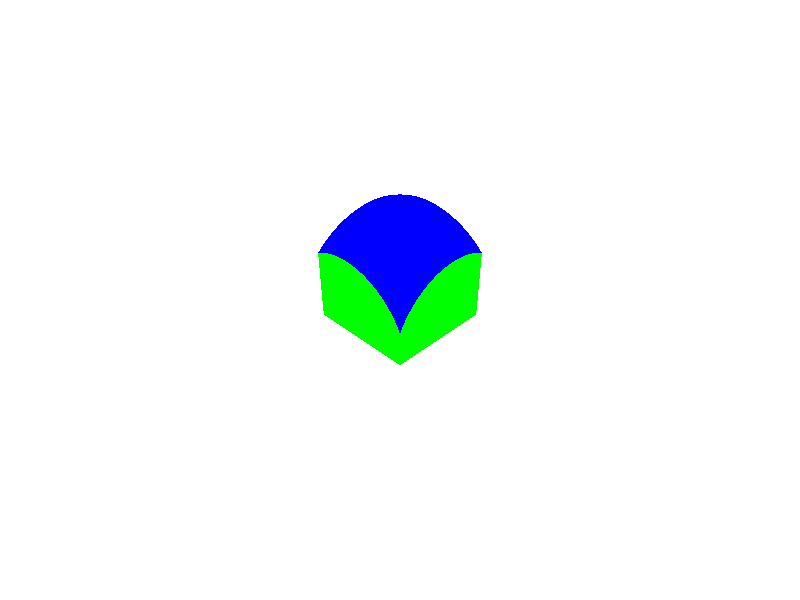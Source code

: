                
#include "colors.inc"

camera{ 
    //posicion de la camara
    location <10,10,10>
    //Direccion hacia donde mira la camara
    look_at <0,0,0>
}//final de camare 

//iluminacion de la escenaglobal_settings{ ambient_light rgb < 1,1,1 > }//final de global settings  
light_source{ <-5,10,1> color White}

intersection{

//primera esfera posicionada en el origen y color azul
sphere{ <0,0,0,>,3
    texture{ pigment {color Blue} 
    }
}//final de esfera  

//segunda figura 
box{ <-1,0,-1>, <2,5,2> 
    texture{
     pigment{ color Green }
    }//final de texture
}//Final de la caja

} //final de intersection

plane {
    x, -10
    texture{ 
        pigment { color rgb <1,1,1> }
    }//final de texture y pigment
}//plane 

plane {
    y, -10
    texture{
        pigment{ color rgb <1,1,1> } //
    }//final de texture
}//final de plane y